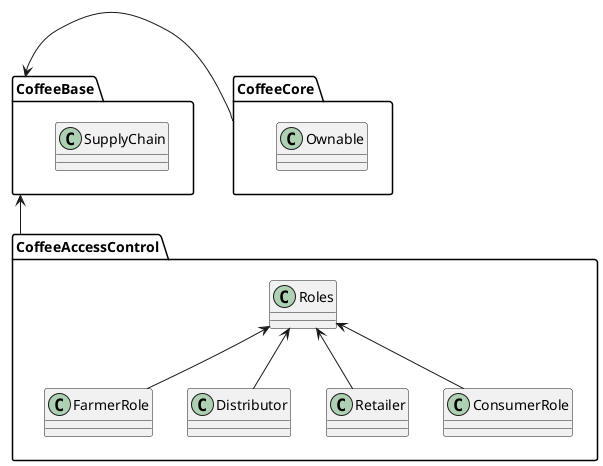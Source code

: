 @startuml

package CoffeeAccessControl {
Roles <-- FarmerRole
Roles <-- Distributor
Roles <-- Retailer
Roles <-- ConsumerRole
}

package CoffeeBase {
class SupplyChain
}

package CoffeeCore {
class Ownable
}

CoffeeBase <-- CoffeeAccessControl
CoffeeBase <- CoffeeCore


@enduml
